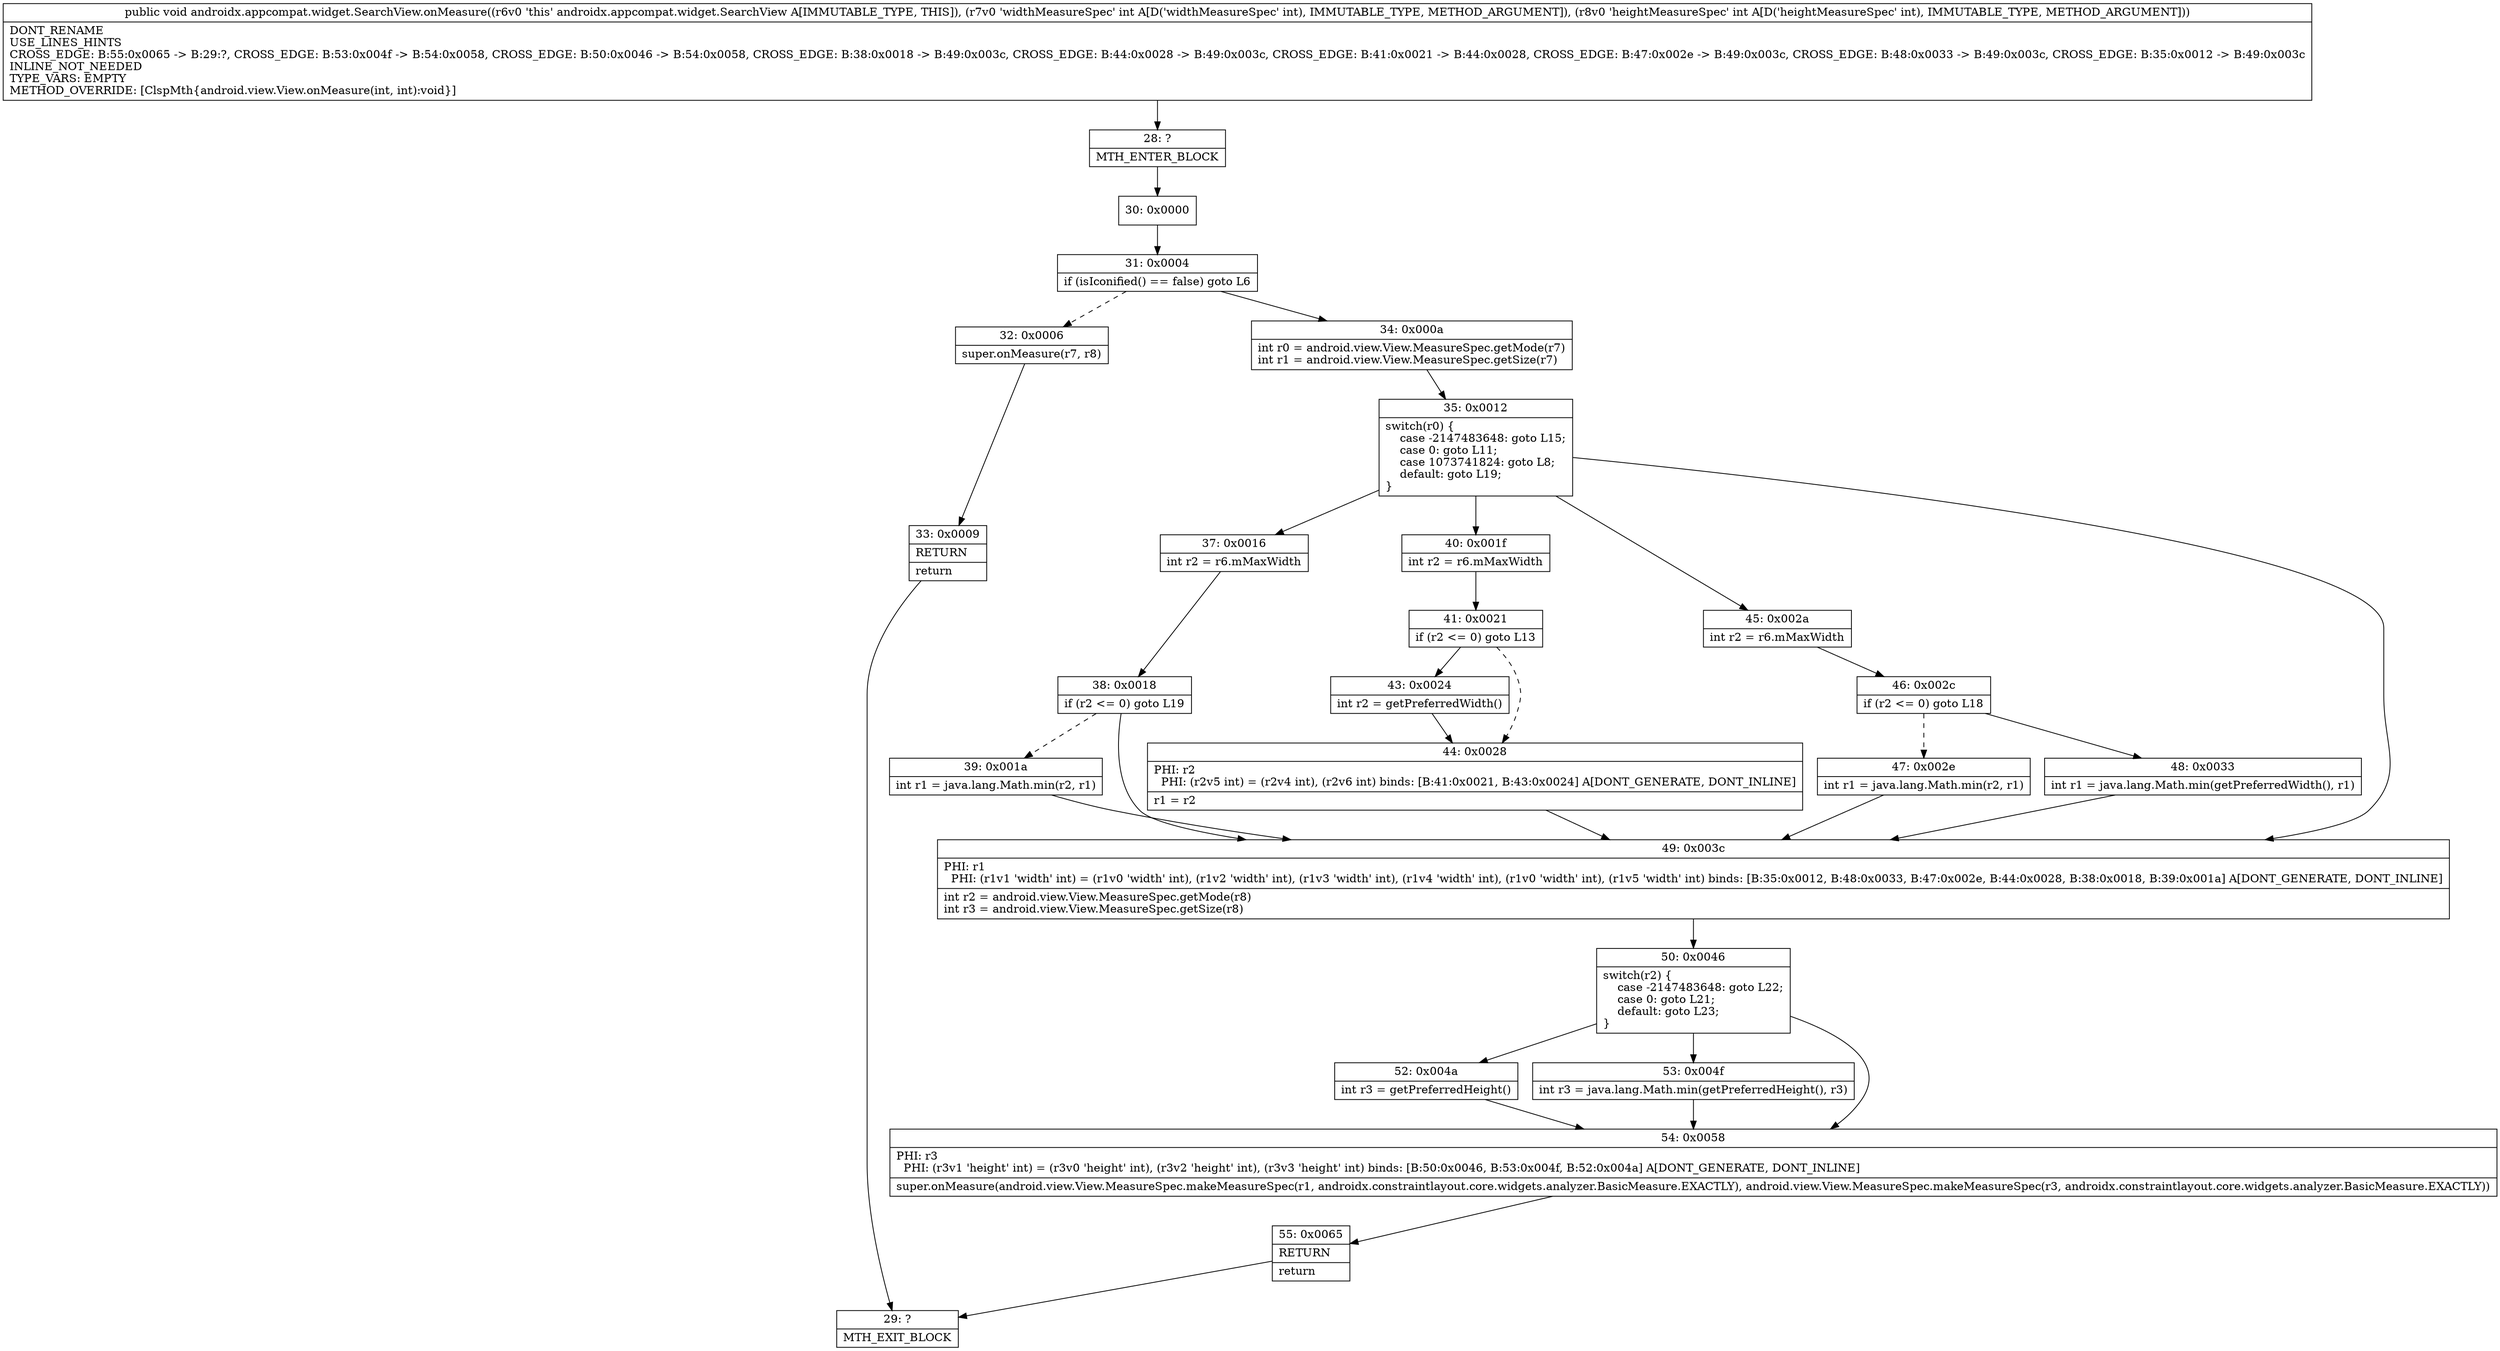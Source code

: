 digraph "CFG forandroidx.appcompat.widget.SearchView.onMeasure(II)V" {
Node_28 [shape=record,label="{28\:\ ?|MTH_ENTER_BLOCK\l}"];
Node_30 [shape=record,label="{30\:\ 0x0000}"];
Node_31 [shape=record,label="{31\:\ 0x0004|if (isIconified() == false) goto L6\l}"];
Node_32 [shape=record,label="{32\:\ 0x0006|super.onMeasure(r7, r8)\l}"];
Node_33 [shape=record,label="{33\:\ 0x0009|RETURN\l|return\l}"];
Node_29 [shape=record,label="{29\:\ ?|MTH_EXIT_BLOCK\l}"];
Node_34 [shape=record,label="{34\:\ 0x000a|int r0 = android.view.View.MeasureSpec.getMode(r7)\lint r1 = android.view.View.MeasureSpec.getSize(r7)\l}"];
Node_35 [shape=record,label="{35\:\ 0x0012|switch(r0) \{\l    case \-2147483648: goto L15;\l    case 0: goto L11;\l    case 1073741824: goto L8;\l    default: goto L19;\l\}\l}"];
Node_37 [shape=record,label="{37\:\ 0x0016|int r2 = r6.mMaxWidth\l}"];
Node_38 [shape=record,label="{38\:\ 0x0018|if (r2 \<= 0) goto L19\l}"];
Node_39 [shape=record,label="{39\:\ 0x001a|int r1 = java.lang.Math.min(r2, r1)\l}"];
Node_40 [shape=record,label="{40\:\ 0x001f|int r2 = r6.mMaxWidth\l}"];
Node_41 [shape=record,label="{41\:\ 0x0021|if (r2 \<= 0) goto L13\l}"];
Node_43 [shape=record,label="{43\:\ 0x0024|int r2 = getPreferredWidth()\l}"];
Node_44 [shape=record,label="{44\:\ 0x0028|PHI: r2 \l  PHI: (r2v5 int) = (r2v4 int), (r2v6 int) binds: [B:41:0x0021, B:43:0x0024] A[DONT_GENERATE, DONT_INLINE]\l|r1 = r2\l}"];
Node_45 [shape=record,label="{45\:\ 0x002a|int r2 = r6.mMaxWidth\l}"];
Node_46 [shape=record,label="{46\:\ 0x002c|if (r2 \<= 0) goto L18\l}"];
Node_47 [shape=record,label="{47\:\ 0x002e|int r1 = java.lang.Math.min(r2, r1)\l}"];
Node_48 [shape=record,label="{48\:\ 0x0033|int r1 = java.lang.Math.min(getPreferredWidth(), r1)\l}"];
Node_49 [shape=record,label="{49\:\ 0x003c|PHI: r1 \l  PHI: (r1v1 'width' int) = (r1v0 'width' int), (r1v2 'width' int), (r1v3 'width' int), (r1v4 'width' int), (r1v0 'width' int), (r1v5 'width' int) binds: [B:35:0x0012, B:48:0x0033, B:47:0x002e, B:44:0x0028, B:38:0x0018, B:39:0x001a] A[DONT_GENERATE, DONT_INLINE]\l|int r2 = android.view.View.MeasureSpec.getMode(r8)\lint r3 = android.view.View.MeasureSpec.getSize(r8)\l}"];
Node_50 [shape=record,label="{50\:\ 0x0046|switch(r2) \{\l    case \-2147483648: goto L22;\l    case 0: goto L21;\l    default: goto L23;\l\}\l}"];
Node_52 [shape=record,label="{52\:\ 0x004a|int r3 = getPreferredHeight()\l}"];
Node_53 [shape=record,label="{53\:\ 0x004f|int r3 = java.lang.Math.min(getPreferredHeight(), r3)\l}"];
Node_54 [shape=record,label="{54\:\ 0x0058|PHI: r3 \l  PHI: (r3v1 'height' int) = (r3v0 'height' int), (r3v2 'height' int), (r3v3 'height' int) binds: [B:50:0x0046, B:53:0x004f, B:52:0x004a] A[DONT_GENERATE, DONT_INLINE]\l|super.onMeasure(android.view.View.MeasureSpec.makeMeasureSpec(r1, androidx.constraintlayout.core.widgets.analyzer.BasicMeasure.EXACTLY), android.view.View.MeasureSpec.makeMeasureSpec(r3, androidx.constraintlayout.core.widgets.analyzer.BasicMeasure.EXACTLY))\l}"];
Node_55 [shape=record,label="{55\:\ 0x0065|RETURN\l|return\l}"];
MethodNode[shape=record,label="{public void androidx.appcompat.widget.SearchView.onMeasure((r6v0 'this' androidx.appcompat.widget.SearchView A[IMMUTABLE_TYPE, THIS]), (r7v0 'widthMeasureSpec' int A[D('widthMeasureSpec' int), IMMUTABLE_TYPE, METHOD_ARGUMENT]), (r8v0 'heightMeasureSpec' int A[D('heightMeasureSpec' int), IMMUTABLE_TYPE, METHOD_ARGUMENT]))  | DONT_RENAME\lUSE_LINES_HINTS\lCROSS_EDGE: B:55:0x0065 \-\> B:29:?, CROSS_EDGE: B:53:0x004f \-\> B:54:0x0058, CROSS_EDGE: B:50:0x0046 \-\> B:54:0x0058, CROSS_EDGE: B:38:0x0018 \-\> B:49:0x003c, CROSS_EDGE: B:44:0x0028 \-\> B:49:0x003c, CROSS_EDGE: B:41:0x0021 \-\> B:44:0x0028, CROSS_EDGE: B:47:0x002e \-\> B:49:0x003c, CROSS_EDGE: B:48:0x0033 \-\> B:49:0x003c, CROSS_EDGE: B:35:0x0012 \-\> B:49:0x003c\lINLINE_NOT_NEEDED\lTYPE_VARS: EMPTY\lMETHOD_OVERRIDE: [ClspMth\{android.view.View.onMeasure(int, int):void\}]\l}"];
MethodNode -> Node_28;Node_28 -> Node_30;
Node_30 -> Node_31;
Node_31 -> Node_32[style=dashed];
Node_31 -> Node_34;
Node_32 -> Node_33;
Node_33 -> Node_29;
Node_34 -> Node_35;
Node_35 -> Node_37;
Node_35 -> Node_40;
Node_35 -> Node_45;
Node_35 -> Node_49;
Node_37 -> Node_38;
Node_38 -> Node_39[style=dashed];
Node_38 -> Node_49;
Node_39 -> Node_49;
Node_40 -> Node_41;
Node_41 -> Node_43;
Node_41 -> Node_44[style=dashed];
Node_43 -> Node_44;
Node_44 -> Node_49;
Node_45 -> Node_46;
Node_46 -> Node_47[style=dashed];
Node_46 -> Node_48;
Node_47 -> Node_49;
Node_48 -> Node_49;
Node_49 -> Node_50;
Node_50 -> Node_52;
Node_50 -> Node_53;
Node_50 -> Node_54;
Node_52 -> Node_54;
Node_53 -> Node_54;
Node_54 -> Node_55;
Node_55 -> Node_29;
}

